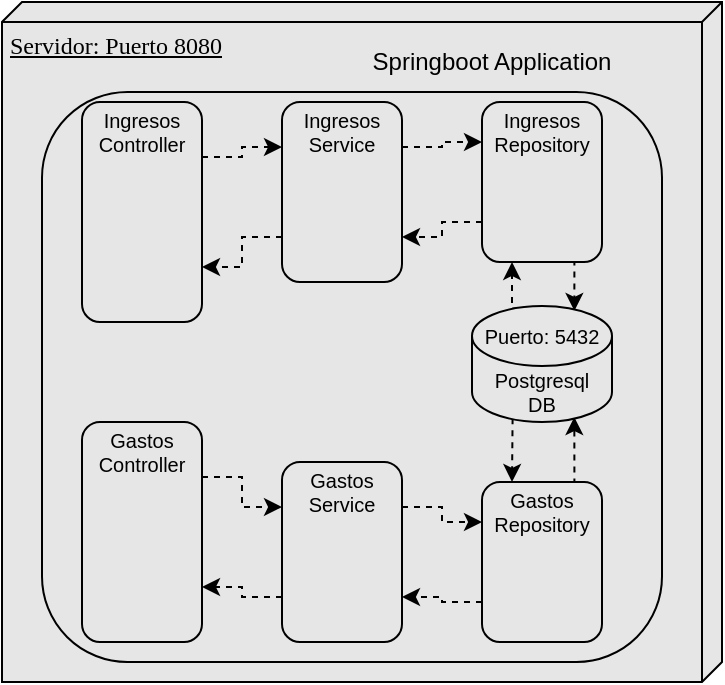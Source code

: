 <mxfile version="20.3.2" type="device"><diagram id="tFM1Z8Wx2EeIzBDroAfZ" name="Page-1"><mxGraphModel dx="1422" dy="762" grid="1" gridSize="10" guides="1" tooltips="1" connect="1" arrows="1" fold="1" page="1" pageScale="1" pageWidth="850" pageHeight="1100" math="0" shadow="0"><root><mxCell id="0"/><mxCell id="1" parent="0"/><mxCell id="Qt0Lj9qdwFUlPecNJngD-1" value="Servidor: Puerto 8080" style="verticalAlign=top;align=left;spacingTop=8;spacingLeft=2;spacingRight=12;shape=cube;size=10;direction=south;fontStyle=4;html=1;rounded=0;shadow=0;comic=0;labelBackgroundColor=none;strokeWidth=1;fontFamily=Verdana;fontSize=12;fillColor=#E6E6E6;" vertex="1" parent="1"><mxGeometry x="180" y="210" width="360" height="340" as="geometry"/></mxCell><mxCell id="Qt0Lj9qdwFUlPecNJngD-2" value="" style="rounded=1;whiteSpace=wrap;html=1;fontSize=10;fillColor=#E6E6E6;" vertex="1" parent="1"><mxGeometry x="200" y="255" width="310" height="285" as="geometry"/></mxCell><mxCell id="Qt0Lj9qdwFUlPecNJngD-3" value="&lt;font style=&quot;font-size: 12px;&quot;&gt;Springboot Application&lt;/font&gt;" style="text;html=1;strokeColor=none;fillColor=none;align=center;verticalAlign=middle;whiteSpace=wrap;rounded=0;fontSize=10;" vertex="1" parent="1"><mxGeometry x="360" y="220" width="130" height="40" as="geometry"/></mxCell><mxCell id="Qt0Lj9qdwFUlPecNJngD-4" style="edgeStyle=orthogonalEdgeStyle;rounded=0;orthogonalLoop=1;jettySize=auto;html=1;exitX=1;exitY=0.25;exitDx=0;exitDy=0;entryX=0;entryY=0.25;entryDx=0;entryDy=0;dashed=1;fontSize=10;" edge="1" parent="1" source="Qt0Lj9qdwFUlPecNJngD-5" target="Qt0Lj9qdwFUlPecNJngD-12"><mxGeometry relative="1" as="geometry"/></mxCell><mxCell id="Qt0Lj9qdwFUlPecNJngD-5" value="" style="rounded=1;whiteSpace=wrap;html=1;fontSize=10;fillColor=#E6E6E6;" vertex="1" parent="1"><mxGeometry x="220" y="260" width="60" height="110" as="geometry"/></mxCell><mxCell id="Qt0Lj9qdwFUlPecNJngD-6" style="edgeStyle=orthogonalEdgeStyle;rounded=0;orthogonalLoop=1;jettySize=auto;html=1;exitX=1;exitY=0.25;exitDx=0;exitDy=0;entryX=0;entryY=0.25;entryDx=0;entryDy=0;dashed=1;fontSize=10;" edge="1" parent="1" source="Qt0Lj9qdwFUlPecNJngD-7" target="Qt0Lj9qdwFUlPecNJngD-15"><mxGeometry relative="1" as="geometry"/></mxCell><mxCell id="Qt0Lj9qdwFUlPecNJngD-7" value="" style="rounded=1;whiteSpace=wrap;html=1;fontSize=10;fillColor=#E6E6E6;" vertex="1" parent="1"><mxGeometry x="220" y="420" width="60" height="110" as="geometry"/></mxCell><mxCell id="Qt0Lj9qdwFUlPecNJngD-8" value="Ingresos Controller" style="text;html=1;strokeColor=none;fillColor=none;align=center;verticalAlign=middle;whiteSpace=wrap;rounded=0;fontSize=10;" vertex="1" parent="1"><mxGeometry x="235" y="260" width="30" height="30" as="geometry"/></mxCell><mxCell id="Qt0Lj9qdwFUlPecNJngD-9" value="Gastos Controller" style="text;html=1;strokeColor=none;fillColor=none;align=center;verticalAlign=middle;whiteSpace=wrap;rounded=0;fontSize=10;" vertex="1" parent="1"><mxGeometry x="235" y="420" width="30" height="30" as="geometry"/></mxCell><mxCell id="Qt0Lj9qdwFUlPecNJngD-10" style="edgeStyle=orthogonalEdgeStyle;rounded=0;orthogonalLoop=1;jettySize=auto;html=1;exitX=0;exitY=0.75;exitDx=0;exitDy=0;entryX=1;entryY=0.75;entryDx=0;entryDy=0;dashed=1;fontSize=10;" edge="1" parent="1" source="Qt0Lj9qdwFUlPecNJngD-12" target="Qt0Lj9qdwFUlPecNJngD-5"><mxGeometry relative="1" as="geometry"/></mxCell><mxCell id="Qt0Lj9qdwFUlPecNJngD-11" style="edgeStyle=orthogonalEdgeStyle;rounded=0;orthogonalLoop=1;jettySize=auto;html=1;exitX=1;exitY=0.25;exitDx=0;exitDy=0;entryX=0;entryY=0.25;entryDx=0;entryDy=0;dashed=1;fontSize=10;" edge="1" parent="1" source="Qt0Lj9qdwFUlPecNJngD-12" target="Qt0Lj9qdwFUlPecNJngD-23"><mxGeometry relative="1" as="geometry"/></mxCell><mxCell id="Qt0Lj9qdwFUlPecNJngD-12" value="" style="rounded=1;whiteSpace=wrap;html=1;fontSize=10;fillColor=#E6E6E6;" vertex="1" parent="1"><mxGeometry x="320" y="260" width="60" height="90" as="geometry"/></mxCell><mxCell id="Qt0Lj9qdwFUlPecNJngD-13" style="edgeStyle=orthogonalEdgeStyle;rounded=0;orthogonalLoop=1;jettySize=auto;html=1;exitX=0;exitY=0.75;exitDx=0;exitDy=0;entryX=1;entryY=0.75;entryDx=0;entryDy=0;dashed=1;fontSize=10;" edge="1" parent="1" source="Qt0Lj9qdwFUlPecNJngD-15" target="Qt0Lj9qdwFUlPecNJngD-7"><mxGeometry relative="1" as="geometry"/></mxCell><mxCell id="Qt0Lj9qdwFUlPecNJngD-14" style="edgeStyle=orthogonalEdgeStyle;rounded=0;orthogonalLoop=1;jettySize=auto;html=1;exitX=1;exitY=0.25;exitDx=0;exitDy=0;entryX=0;entryY=0.25;entryDx=0;entryDy=0;dashed=1;fontSize=10;" edge="1" parent="1" source="Qt0Lj9qdwFUlPecNJngD-15" target="Qt0Lj9qdwFUlPecNJngD-19"><mxGeometry relative="1" as="geometry"/></mxCell><mxCell id="Qt0Lj9qdwFUlPecNJngD-15" value="" style="rounded=1;whiteSpace=wrap;html=1;fontSize=10;fillColor=#E6E6E6;" vertex="1" parent="1"><mxGeometry x="320" y="440" width="60" height="90" as="geometry"/></mxCell><mxCell id="Qt0Lj9qdwFUlPecNJngD-16" style="edgeStyle=orthogonalEdgeStyle;rounded=0;orthogonalLoop=1;jettySize=auto;html=1;exitX=0;exitY=0.75;exitDx=0;exitDy=0;entryX=1;entryY=0.75;entryDx=0;entryDy=0;dashed=1;fontSize=10;" edge="1" parent="1" source="Qt0Lj9qdwFUlPecNJngD-19" target="Qt0Lj9qdwFUlPecNJngD-15"><mxGeometry relative="1" as="geometry"/></mxCell><mxCell id="Qt0Lj9qdwFUlPecNJngD-17" style="edgeStyle=orthogonalEdgeStyle;rounded=0;orthogonalLoop=1;jettySize=auto;html=1;exitX=0.75;exitY=0;exitDx=0;exitDy=0;entryX=0.731;entryY=0.958;entryDx=0;entryDy=0;entryPerimeter=0;dashed=1;fontSize=10;" edge="1" parent="1" source="Qt0Lj9qdwFUlPecNJngD-19" target="Qt0Lj9qdwFUlPecNJngD-24"><mxGeometry relative="1" as="geometry"/></mxCell><mxCell id="Qt0Lj9qdwFUlPecNJngD-18" style="edgeStyle=orthogonalEdgeStyle;rounded=0;orthogonalLoop=1;jettySize=auto;html=1;exitX=0.29;exitY=0.968;exitDx=0;exitDy=0;entryX=0.25;entryY=0;entryDx=0;entryDy=0;dashed=1;fontSize=10;exitPerimeter=0;" edge="1" parent="1" source="Qt0Lj9qdwFUlPecNJngD-24" target="Qt0Lj9qdwFUlPecNJngD-19"><mxGeometry relative="1" as="geometry"/></mxCell><mxCell id="Qt0Lj9qdwFUlPecNJngD-19" value="" style="rounded=1;whiteSpace=wrap;html=1;fontSize=10;fillColor=#E6E6E6;" vertex="1" parent="1"><mxGeometry x="420" y="450" width="60" height="80" as="geometry"/></mxCell><mxCell id="Qt0Lj9qdwFUlPecNJngD-20" style="edgeStyle=orthogonalEdgeStyle;rounded=0;orthogonalLoop=1;jettySize=auto;html=1;exitX=0;exitY=0.75;exitDx=0;exitDy=0;entryX=1;entryY=0.75;entryDx=0;entryDy=0;dashed=1;fontSize=10;" edge="1" parent="1" source="Qt0Lj9qdwFUlPecNJngD-23" target="Qt0Lj9qdwFUlPecNJngD-12"><mxGeometry relative="1" as="geometry"/></mxCell><mxCell id="Qt0Lj9qdwFUlPecNJngD-21" style="edgeStyle=orthogonalEdgeStyle;rounded=0;orthogonalLoop=1;jettySize=auto;html=1;exitX=0.75;exitY=1;exitDx=0;exitDy=0;entryX=0.731;entryY=0.042;entryDx=0;entryDy=0;entryPerimeter=0;dashed=1;fontSize=10;" edge="1" parent="1" source="Qt0Lj9qdwFUlPecNJngD-23" target="Qt0Lj9qdwFUlPecNJngD-24"><mxGeometry relative="1" as="geometry"/></mxCell><mxCell id="Qt0Lj9qdwFUlPecNJngD-22" style="edgeStyle=orthogonalEdgeStyle;rounded=0;orthogonalLoop=1;jettySize=auto;html=1;exitX=0.331;exitY=0.022;exitDx=0;exitDy=0;entryX=0.25;entryY=1;entryDx=0;entryDy=0;dashed=1;fontSize=10;exitPerimeter=0;" edge="1" parent="1" source="Qt0Lj9qdwFUlPecNJngD-24" target="Qt0Lj9qdwFUlPecNJngD-23"><mxGeometry relative="1" as="geometry"/></mxCell><mxCell id="Qt0Lj9qdwFUlPecNJngD-23" value="" style="rounded=1;whiteSpace=wrap;html=1;fontSize=10;fillColor=#E6E6E6;" vertex="1" parent="1"><mxGeometry x="420" y="260" width="60" height="80" as="geometry"/></mxCell><mxCell id="Qt0Lj9qdwFUlPecNJngD-24" value="" style="shape=cylinder3;whiteSpace=wrap;html=1;boundedLbl=1;backgroundOutline=1;size=15;fontSize=10;fillColor=#E6E6E6;" vertex="1" parent="1"><mxGeometry x="415" y="362" width="70" height="58" as="geometry"/></mxCell><mxCell id="Qt0Lj9qdwFUlPecNJngD-25" value="Ingresos Service" style="text;html=1;strokeColor=none;fillColor=none;align=center;verticalAlign=middle;whiteSpace=wrap;rounded=0;fontSize=10;" vertex="1" parent="1"><mxGeometry x="335" y="260" width="30" height="30" as="geometry"/></mxCell><mxCell id="Qt0Lj9qdwFUlPecNJngD-26" value="Gastos Service" style="text;html=1;strokeColor=none;fillColor=none;align=center;verticalAlign=middle;whiteSpace=wrap;rounded=0;fontSize=10;" vertex="1" parent="1"><mxGeometry x="335" y="440" width="30" height="30" as="geometry"/></mxCell><mxCell id="Qt0Lj9qdwFUlPecNJngD-27" value="Ingresos Repository" style="text;html=1;strokeColor=none;fillColor=none;align=center;verticalAlign=middle;whiteSpace=wrap;rounded=0;fontSize=10;" vertex="1" parent="1"><mxGeometry x="435" y="260" width="30" height="30" as="geometry"/></mxCell><mxCell id="Qt0Lj9qdwFUlPecNJngD-28" value="Gastos Repository" style="text;html=1;strokeColor=none;fillColor=none;align=center;verticalAlign=middle;whiteSpace=wrap;rounded=0;fontSize=10;" vertex="1" parent="1"><mxGeometry x="435" y="450" width="30" height="30" as="geometry"/></mxCell><mxCell id="Qt0Lj9qdwFUlPecNJngD-29" value="Postgresql DB" style="text;html=1;strokeColor=none;fillColor=none;align=center;verticalAlign=middle;whiteSpace=wrap;rounded=0;fontSize=10;" vertex="1" parent="1"><mxGeometry x="420" y="390" width="60" height="30" as="geometry"/></mxCell><mxCell id="Qt0Lj9qdwFUlPecNJngD-30" value="Puerto: 5432" style="text;html=1;strokeColor=none;fillColor=none;align=center;verticalAlign=middle;whiteSpace=wrap;rounded=0;fontSize=10;" vertex="1" parent="1"><mxGeometry x="415" y="362" width="70" height="30" as="geometry"/></mxCell></root></mxGraphModel></diagram></mxfile>
